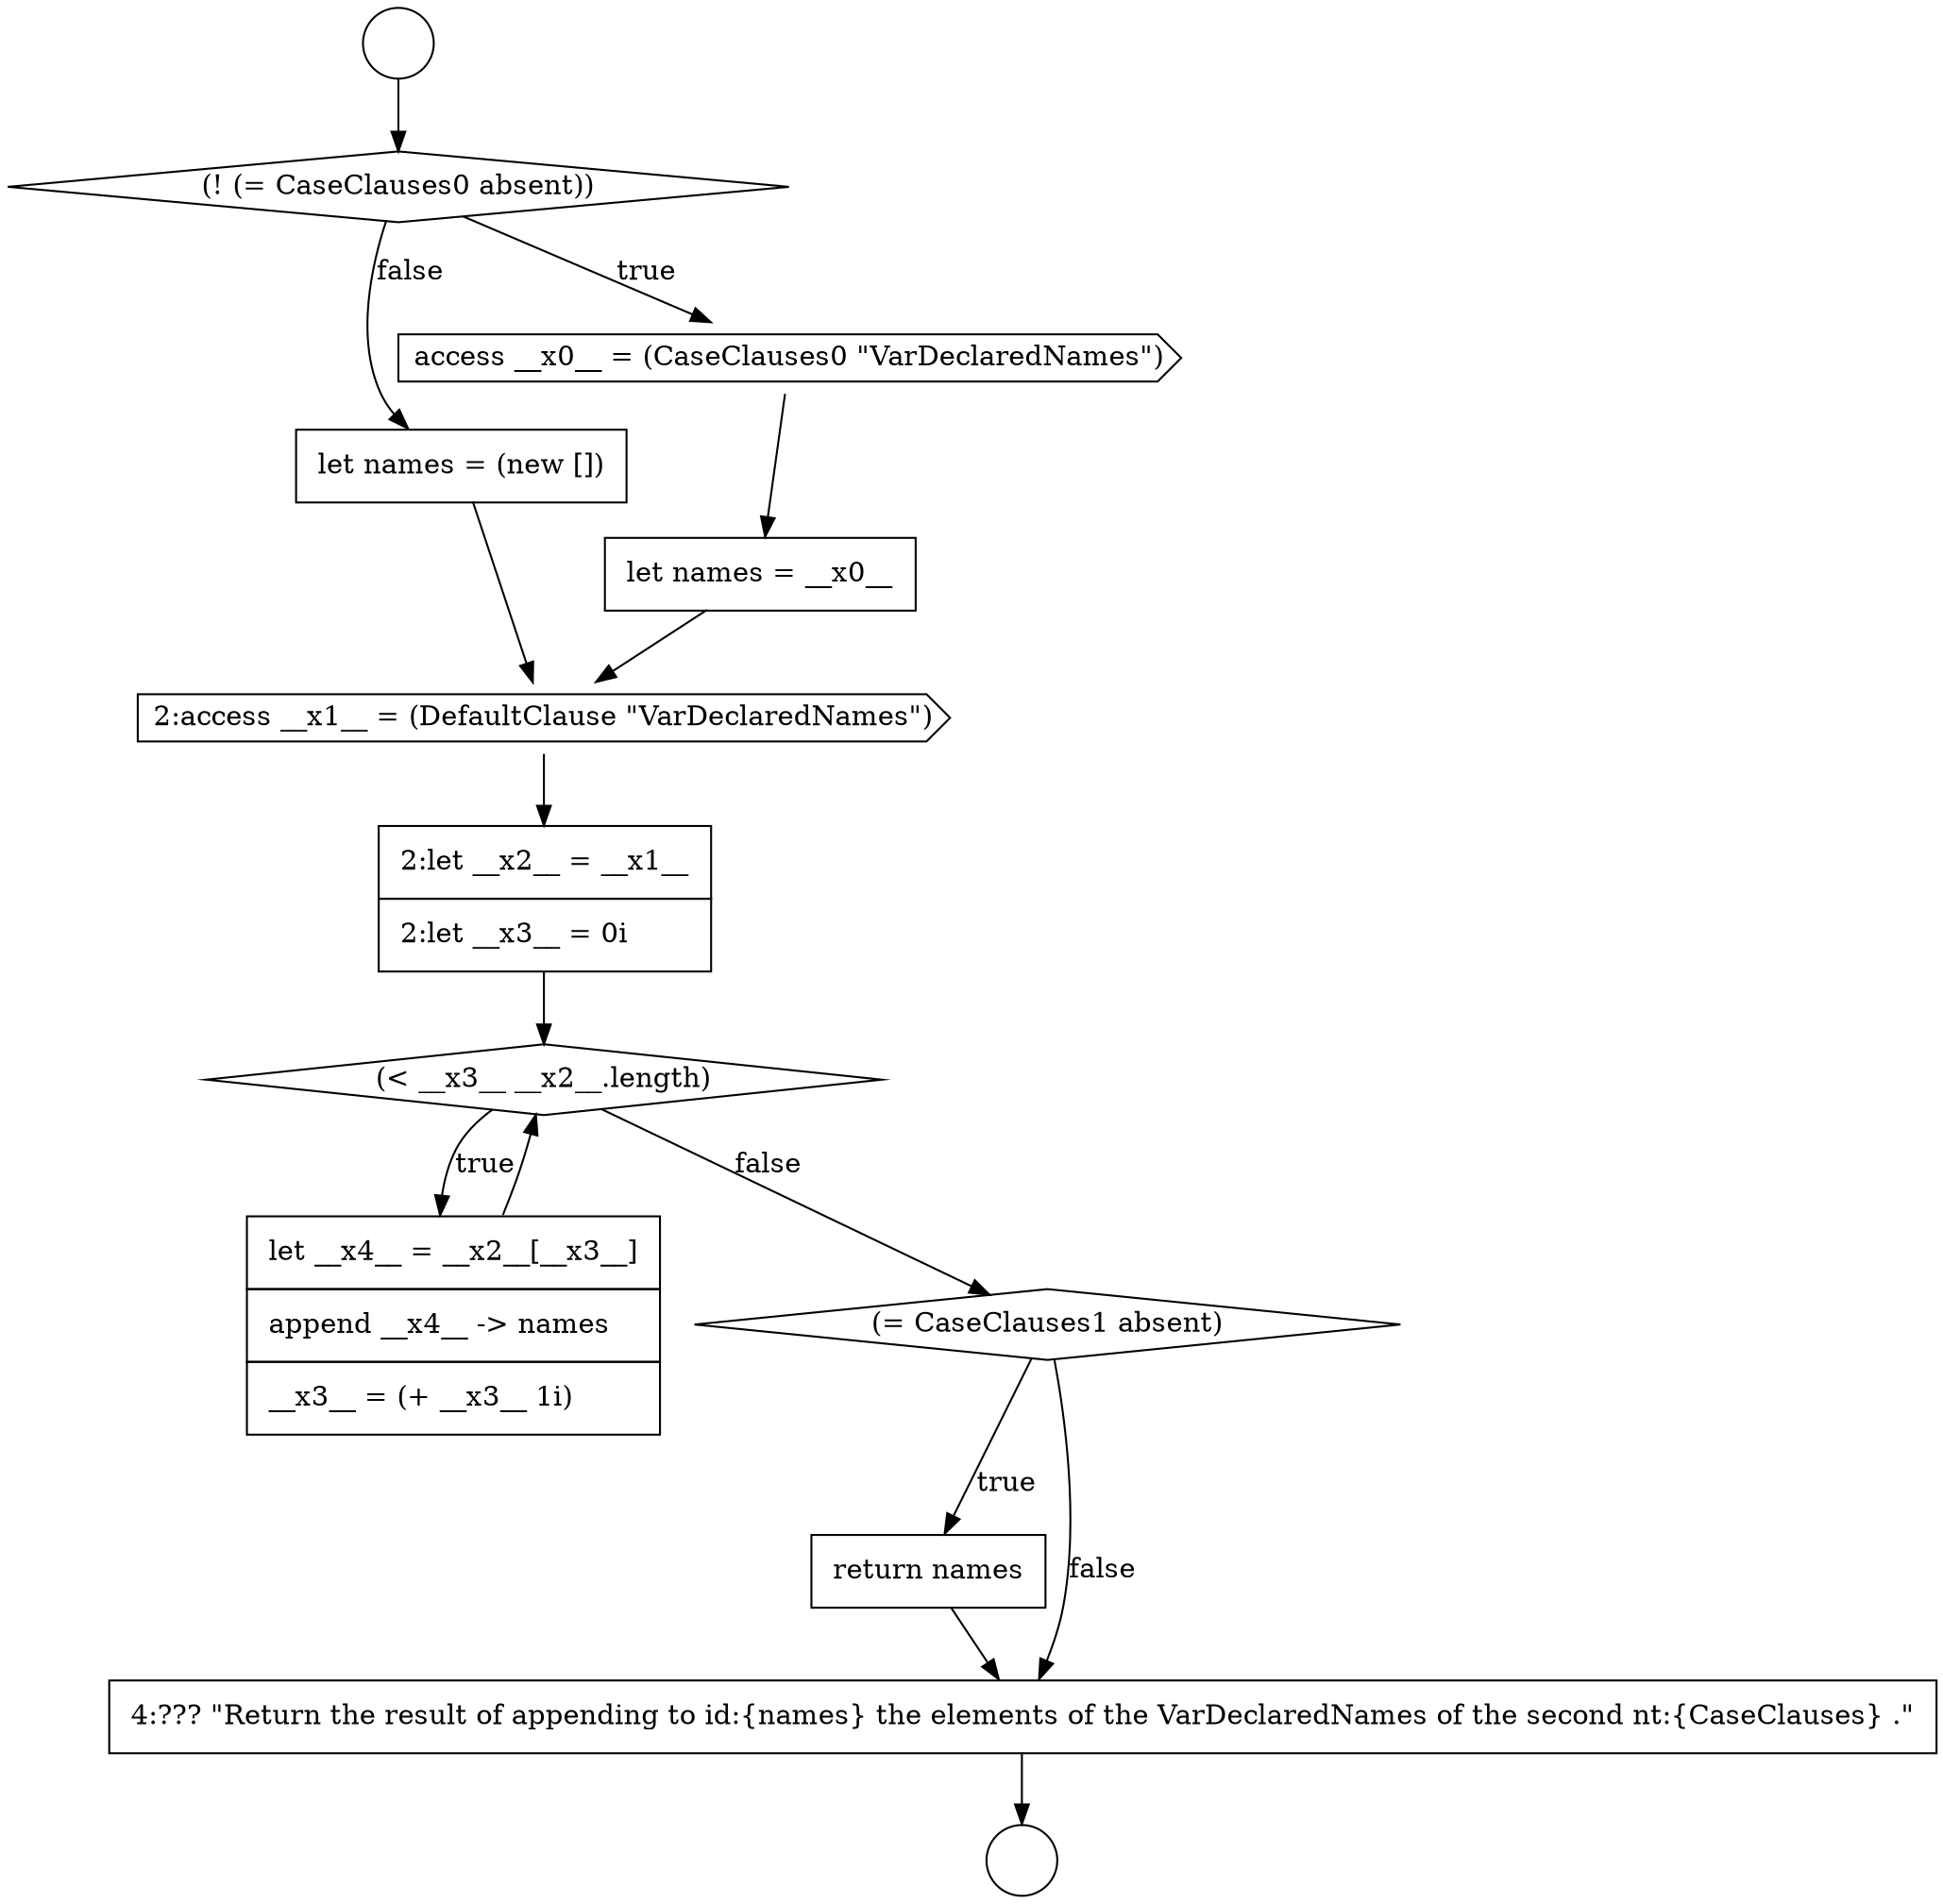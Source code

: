 digraph {
  node8366 [shape=diamond, label=<<font color="black">(= CaseClauses1 absent)</font>> color="black" fillcolor="white" style=filled]
  node8357 [shape=circle label=" " color="black" fillcolor="white" style=filled]
  node8367 [shape=none, margin=0, label=<<font color="black">
    <table border="0" cellborder="1" cellspacing="0" cellpadding="10">
      <tr><td align="left">return names</td></tr>
    </table>
  </font>> color="black" fillcolor="white" style=filled]
  node8362 [shape=cds, label=<<font color="black">2:access __x1__ = (DefaultClause &quot;VarDeclaredNames&quot;)</font>> color="black" fillcolor="white" style=filled]
  node8365 [shape=none, margin=0, label=<<font color="black">
    <table border="0" cellborder="1" cellspacing="0" cellpadding="10">
      <tr><td align="left">let __x4__ = __x2__[__x3__]</td></tr>
      <tr><td align="left">append __x4__ -&gt; names</td></tr>
      <tr><td align="left">__x3__ = (+ __x3__ 1i)</td></tr>
    </table>
  </font>> color="black" fillcolor="white" style=filled]
  node8358 [shape=diamond, label=<<font color="black">(! (= CaseClauses0 absent))</font>> color="black" fillcolor="white" style=filled]
  node8361 [shape=none, margin=0, label=<<font color="black">
    <table border="0" cellborder="1" cellspacing="0" cellpadding="10">
      <tr><td align="left">let names = (new [])</td></tr>
    </table>
  </font>> color="black" fillcolor="white" style=filled]
  node8359 [shape=cds, label=<<font color="black">access __x0__ = (CaseClauses0 &quot;VarDeclaredNames&quot;)</font>> color="black" fillcolor="white" style=filled]
  node8364 [shape=diamond, label=<<font color="black">(&lt; __x3__ __x2__.length)</font>> color="black" fillcolor="white" style=filled]
  node8360 [shape=none, margin=0, label=<<font color="black">
    <table border="0" cellborder="1" cellspacing="0" cellpadding="10">
      <tr><td align="left">let names = __x0__</td></tr>
    </table>
  </font>> color="black" fillcolor="white" style=filled]
  node8356 [shape=circle label=" " color="black" fillcolor="white" style=filled]
  node8368 [shape=none, margin=0, label=<<font color="black">
    <table border="0" cellborder="1" cellspacing="0" cellpadding="10">
      <tr><td align="left">4:??? &quot;Return the result of appending to id:{names} the elements of the VarDeclaredNames of the second nt:{CaseClauses} .&quot;</td></tr>
    </table>
  </font>> color="black" fillcolor="white" style=filled]
  node8363 [shape=none, margin=0, label=<<font color="black">
    <table border="0" cellborder="1" cellspacing="0" cellpadding="10">
      <tr><td align="left">2:let __x2__ = __x1__</td></tr>
      <tr><td align="left">2:let __x3__ = 0i</td></tr>
    </table>
  </font>> color="black" fillcolor="white" style=filled]
  node8363 -> node8364 [ color="black"]
  node8359 -> node8360 [ color="black"]
  node8364 -> node8365 [label=<<font color="black">true</font>> color="black"]
  node8364 -> node8366 [label=<<font color="black">false</font>> color="black"]
  node8356 -> node8358 [ color="black"]
  node8365 -> node8364 [ color="black"]
  node8366 -> node8367 [label=<<font color="black">true</font>> color="black"]
  node8366 -> node8368 [label=<<font color="black">false</font>> color="black"]
  node8360 -> node8362 [ color="black"]
  node8358 -> node8359 [label=<<font color="black">true</font>> color="black"]
  node8358 -> node8361 [label=<<font color="black">false</font>> color="black"]
  node8362 -> node8363 [ color="black"]
  node8361 -> node8362 [ color="black"]
  node8367 -> node8368 [ color="black"]
  node8368 -> node8357 [ color="black"]
}
